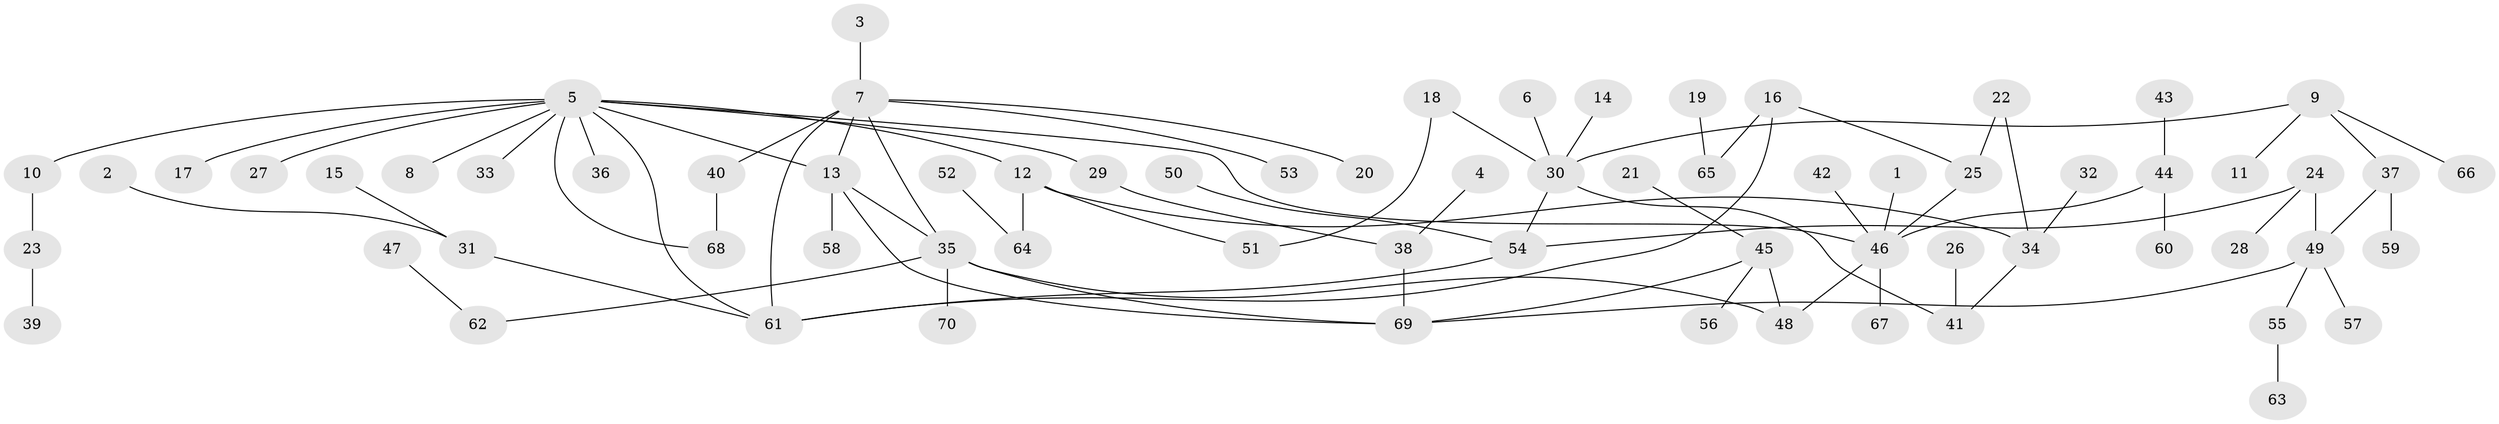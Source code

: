 // original degree distribution, {7: 0.02158273381294964, 4: 0.07913669064748201, 3: 0.17985611510791366, 6: 0.02158273381294964, 1: 0.4460431654676259, 5: 0.02877697841726619, 2: 0.22302158273381295}
// Generated by graph-tools (version 1.1) at 2025/25/03/09/25 03:25:31]
// undirected, 70 vertices, 82 edges
graph export_dot {
graph [start="1"]
  node [color=gray90,style=filled];
  1;
  2;
  3;
  4;
  5;
  6;
  7;
  8;
  9;
  10;
  11;
  12;
  13;
  14;
  15;
  16;
  17;
  18;
  19;
  20;
  21;
  22;
  23;
  24;
  25;
  26;
  27;
  28;
  29;
  30;
  31;
  32;
  33;
  34;
  35;
  36;
  37;
  38;
  39;
  40;
  41;
  42;
  43;
  44;
  45;
  46;
  47;
  48;
  49;
  50;
  51;
  52;
  53;
  54;
  55;
  56;
  57;
  58;
  59;
  60;
  61;
  62;
  63;
  64;
  65;
  66;
  67;
  68;
  69;
  70;
  1 -- 46 [weight=1.0];
  2 -- 31 [weight=1.0];
  3 -- 7 [weight=1.0];
  4 -- 38 [weight=1.0];
  5 -- 8 [weight=1.0];
  5 -- 10 [weight=1.0];
  5 -- 12 [weight=1.0];
  5 -- 13 [weight=1.0];
  5 -- 17 [weight=1.0];
  5 -- 27 [weight=1.0];
  5 -- 29 [weight=1.0];
  5 -- 33 [weight=1.0];
  5 -- 36 [weight=1.0];
  5 -- 46 [weight=1.0];
  5 -- 61 [weight=1.0];
  5 -- 68 [weight=1.0];
  6 -- 30 [weight=1.0];
  7 -- 13 [weight=1.0];
  7 -- 20 [weight=1.0];
  7 -- 35 [weight=1.0];
  7 -- 40 [weight=1.0];
  7 -- 53 [weight=1.0];
  7 -- 61 [weight=1.0];
  9 -- 11 [weight=1.0];
  9 -- 30 [weight=1.0];
  9 -- 37 [weight=1.0];
  9 -- 66 [weight=1.0];
  10 -- 23 [weight=1.0];
  12 -- 34 [weight=1.0];
  12 -- 51 [weight=1.0];
  12 -- 64 [weight=1.0];
  13 -- 35 [weight=1.0];
  13 -- 58 [weight=1.0];
  13 -- 69 [weight=1.0];
  14 -- 30 [weight=1.0];
  15 -- 31 [weight=1.0];
  16 -- 25 [weight=1.0];
  16 -- 61 [weight=1.0];
  16 -- 65 [weight=1.0];
  18 -- 30 [weight=1.0];
  18 -- 51 [weight=1.0];
  19 -- 65 [weight=1.0];
  21 -- 45 [weight=1.0];
  22 -- 25 [weight=1.0];
  22 -- 34 [weight=1.0];
  23 -- 39 [weight=1.0];
  24 -- 28 [weight=1.0];
  24 -- 49 [weight=1.0];
  24 -- 54 [weight=1.0];
  25 -- 46 [weight=1.0];
  26 -- 41 [weight=1.0];
  29 -- 38 [weight=1.0];
  30 -- 41 [weight=1.0];
  30 -- 54 [weight=1.0];
  31 -- 61 [weight=1.0];
  32 -- 34 [weight=1.0];
  34 -- 41 [weight=1.0];
  35 -- 48 [weight=1.0];
  35 -- 62 [weight=1.0];
  35 -- 69 [weight=1.0];
  35 -- 70 [weight=1.0];
  37 -- 49 [weight=1.0];
  37 -- 59 [weight=1.0];
  38 -- 69 [weight=1.0];
  40 -- 68 [weight=1.0];
  42 -- 46 [weight=1.0];
  43 -- 44 [weight=1.0];
  44 -- 46 [weight=1.0];
  44 -- 60 [weight=1.0];
  45 -- 48 [weight=1.0];
  45 -- 56 [weight=1.0];
  45 -- 69 [weight=1.0];
  46 -- 48 [weight=1.0];
  46 -- 67 [weight=1.0];
  47 -- 62 [weight=1.0];
  49 -- 55 [weight=1.0];
  49 -- 57 [weight=1.0];
  49 -- 69 [weight=1.0];
  50 -- 54 [weight=1.0];
  52 -- 64 [weight=1.0];
  54 -- 61 [weight=1.0];
  55 -- 63 [weight=1.0];
}
